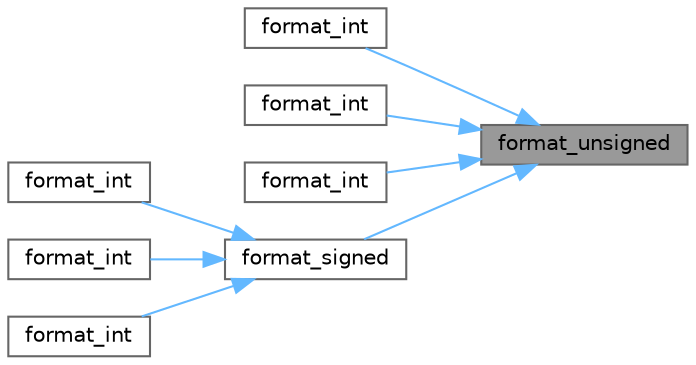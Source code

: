 digraph "format_unsigned"
{
 // LATEX_PDF_SIZE
  bgcolor="transparent";
  edge [fontname=Helvetica,fontsize=10,labelfontname=Helvetica,labelfontsize=10];
  node [fontname=Helvetica,fontsize=10,shape=box,height=0.2,width=0.4];
  rankdir="RL";
  Node1 [id="Node000001",label="format_unsigned",height=0.2,width=0.4,color="gray40", fillcolor="grey60", style="filled", fontcolor="black",tooltip=" "];
  Node1 -> Node2 [id="edge1_Node000001_Node000002",dir="back",color="steelblue1",style="solid",tooltip=" "];
  Node2 [id="Node000002",label="format_int",height=0.2,width=0.4,color="grey40", fillcolor="white", style="filled",URL="$classformat__int.html#aeff4efccfc8cda3f7d037e788a8a724c",tooltip=" "];
  Node1 -> Node3 [id="edge2_Node000001_Node000003",dir="back",color="steelblue1",style="solid",tooltip=" "];
  Node3 [id="Node000003",label="format_int",height=0.2,width=0.4,color="grey40", fillcolor="white", style="filled",URL="$classformat__int.html#a01435ef222f5e7db1d187f0d808ec5c6",tooltip=" "];
  Node1 -> Node4 [id="edge3_Node000001_Node000004",dir="back",color="steelblue1",style="solid",tooltip=" "];
  Node4 [id="Node000004",label="format_int",height=0.2,width=0.4,color="grey40", fillcolor="white", style="filled",URL="$classformat__int.html#a2f92106c8d28bdf3dd9d34833fd2c3e2",tooltip=" "];
  Node1 -> Node5 [id="edge4_Node000001_Node000005",dir="back",color="steelblue1",style="solid",tooltip=" "];
  Node5 [id="Node000005",label="format_signed",height=0.2,width=0.4,color="grey40", fillcolor="white", style="filled",URL="$classformat__int.html#ad080eaae612d0ee12d2c0074af969819",tooltip=" "];
  Node5 -> Node6 [id="edge5_Node000005_Node000006",dir="back",color="steelblue1",style="solid",tooltip=" "];
  Node6 [id="Node000006",label="format_int",height=0.2,width=0.4,color="grey40", fillcolor="white", style="filled",URL="$classformat__int.html#ae2c6977f30ef1efa2cb33feb1bb0b5d2",tooltip=" "];
  Node5 -> Node7 [id="edge6_Node000005_Node000007",dir="back",color="steelblue1",style="solid",tooltip=" "];
  Node7 [id="Node000007",label="format_int",height=0.2,width=0.4,color="grey40", fillcolor="white", style="filled",URL="$classformat__int.html#a23b7384a20c6cb894f2e70a4cc1160a2",tooltip=" "];
  Node5 -> Node8 [id="edge7_Node000005_Node000008",dir="back",color="steelblue1",style="solid",tooltip=" "];
  Node8 [id="Node000008",label="format_int",height=0.2,width=0.4,color="grey40", fillcolor="white", style="filled",URL="$classformat__int.html#abbcaba0e1dc64a3964d9300b7ca96f81",tooltip=" "];
}
